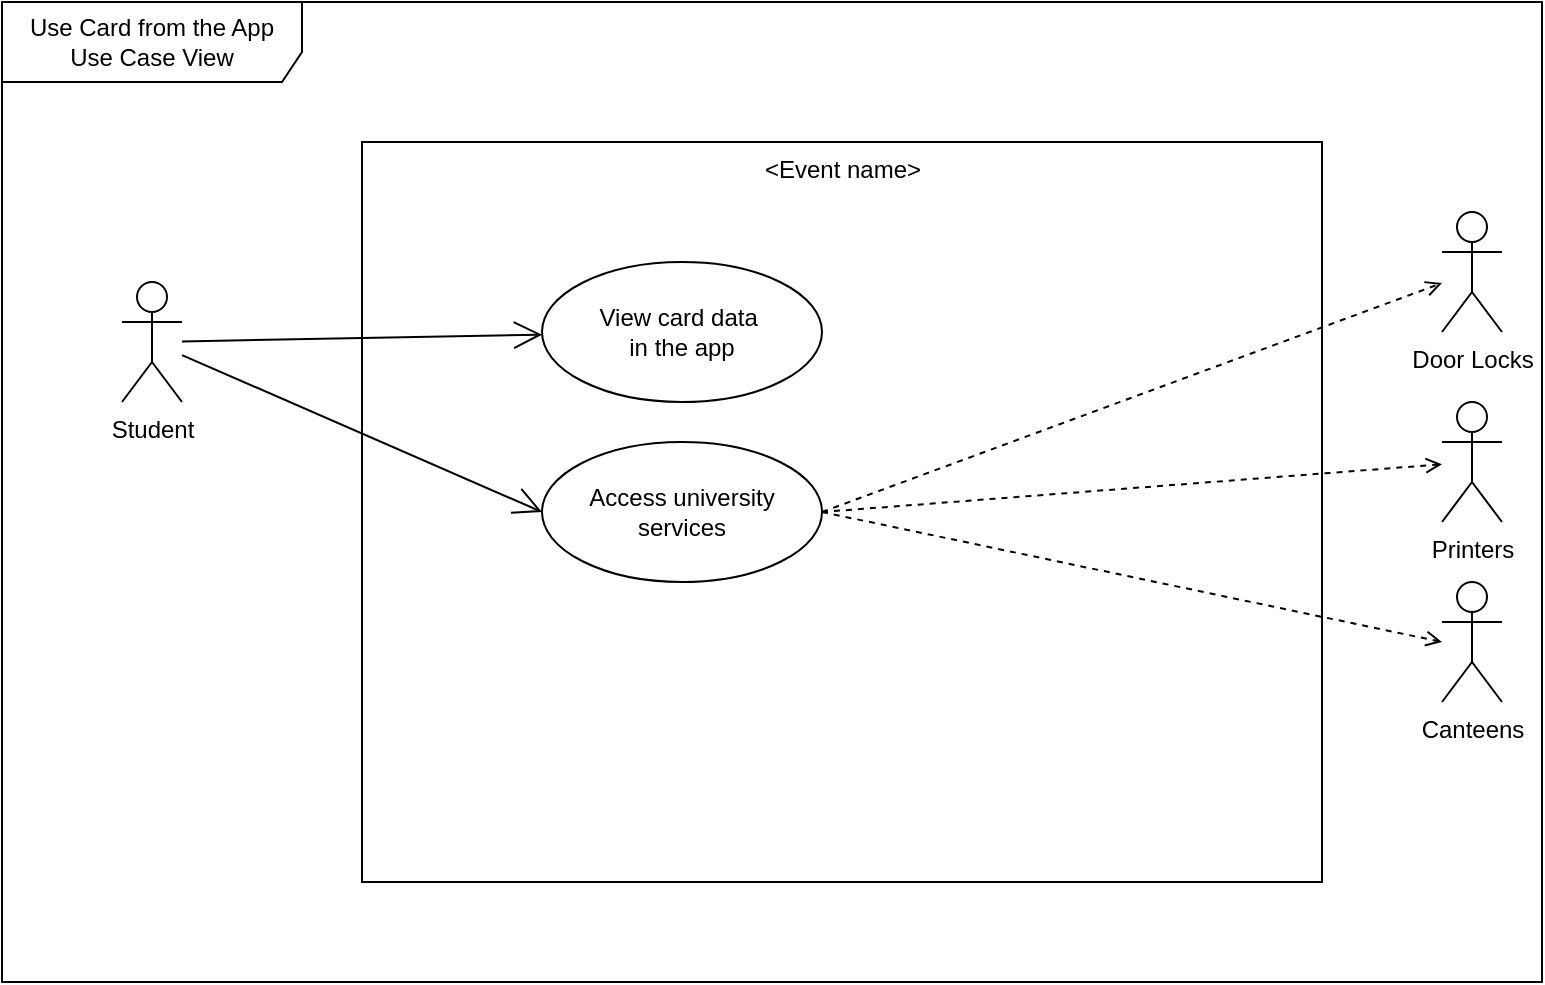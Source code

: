 <mxfile version="16.5.2" type="device"><diagram name="Page-1" id="e7e014a7-5840-1c2e-5031-d8a46d1fe8dd"><mxGraphModel dx="1422" dy="827" grid="1" gridSize="10" guides="1" tooltips="1" connect="1" arrows="1" fold="1" page="1" pageScale="1" pageWidth="1169" pageHeight="826" background="none" math="0" shadow="0"><root><mxCell id="0"/><mxCell id="1" parent="0"/><mxCell id="cancNr_CZB2pUsivO69R-43" value="Use Card from the App&lt;br&gt;Use Case View" style="shape=umlFrame;whiteSpace=wrap;html=1;width=150;height=40;" parent="1" vertex="1"><mxGeometry x="470" y="80" width="770" height="490" as="geometry"/></mxCell><mxCell id="cancNr_CZB2pUsivO69R-52" value="&amp;lt;Event name&amp;gt;" style="html=1;verticalAlign=top;" parent="1" vertex="1"><mxGeometry x="650" y="150" width="480" height="370" as="geometry"/></mxCell><mxCell id="cancNr_CZB2pUsivO69R-44" value="&lt;div&gt;Student&lt;/div&gt;" style="shape=umlActor;verticalLabelPosition=bottom;verticalAlign=top;html=1;outlineConnect=0;fillColor=rgb(255, 255, 255);strokeColor=rgb(0, 0, 0);fontColor=rgb(0, 0, 0);" parent="1" vertex="1"><mxGeometry x="530" y="220" width="30" height="60" as="geometry"/></mxCell><mxCell id="cancNr_CZB2pUsivO69R-49" value="View card data&amp;nbsp;&lt;br&gt;in the app" style="ellipse;whiteSpace=wrap;html=1;" parent="1" vertex="1"><mxGeometry x="740" y="210" width="140" height="70" as="geometry"/></mxCell><mxCell id="cancNr_CZB2pUsivO69R-53" value="Access university services" style="ellipse;whiteSpace=wrap;html=1;" parent="1" vertex="1"><mxGeometry x="740" y="300" width="140" height="70" as="geometry"/></mxCell><mxCell id="cancNr_CZB2pUsivO69R-57" value="Door Locks" style="shape=umlActor;verticalLabelPosition=bottom;verticalAlign=top;html=1;outlineConnect=0;fillColor=rgb(255, 255, 255);strokeColor=rgb(0, 0, 0);fontColor=rgb(0, 0, 0);" parent="1" vertex="1"><mxGeometry x="1190" y="185" width="30" height="60" as="geometry"/></mxCell><mxCell id="cancNr_CZB2pUsivO69R-72" value="" style="rounded=0;orthogonalLoop=1;jettySize=auto;html=1;dashed=1;startArrow=none;startFill=0;endArrow=open;endFill=0;exitX=1;exitY=0.5;exitDx=0;exitDy=0;" parent="1" source="cancNr_CZB2pUsivO69R-53" target="cancNr_CZB2pUsivO69R-57" edge="1"><mxGeometry relative="1" as="geometry"><mxPoint x="730" as="sourcePoint"/></mxGeometry></mxCell><mxCell id="cancNr_CZB2pUsivO69R-62" value="" style="endArrow=open;endFill=1;endSize=12;html=1;rounded=0;" parent="1" source="cancNr_CZB2pUsivO69R-44" target="cancNr_CZB2pUsivO69R-49" edge="1"><mxGeometry width="160" relative="1" as="geometry"><mxPoint x="650" y="460" as="sourcePoint"/><mxPoint x="810" y="460" as="targetPoint"/></mxGeometry></mxCell><mxCell id="cancNr_CZB2pUsivO69R-63" value="" style="endArrow=open;endFill=1;endSize=12;html=1;rounded=0;entryX=0;entryY=0.5;entryDx=0;entryDy=0;" parent="1" source="cancNr_CZB2pUsivO69R-44" target="cancNr_CZB2pUsivO69R-53" edge="1"><mxGeometry width="160" relative="1" as="geometry"><mxPoint x="480" y="258.585" as="sourcePoint"/><mxPoint x="661.214" y="241.489" as="targetPoint"/></mxGeometry></mxCell><mxCell id="BnyOVOs4gjo6h901q8KE-1" value="Printers" style="shape=umlActor;verticalLabelPosition=bottom;verticalAlign=top;html=1;outlineConnect=0;fillColor=rgb(255, 255, 255);strokeColor=rgb(0, 0, 0);fontColor=rgb(0, 0, 0);" parent="1" vertex="1"><mxGeometry x="1190" y="280" width="30" height="60" as="geometry"/></mxCell><mxCell id="BnyOVOs4gjo6h901q8KE-2" value="Canteens" style="shape=umlActor;verticalLabelPosition=bottom;verticalAlign=top;html=1;outlineConnect=0;fillColor=rgb(255, 255, 255);strokeColor=rgb(0, 0, 0);fontColor=rgb(0, 0, 0);" parent="1" vertex="1"><mxGeometry x="1190" y="370" width="30" height="60" as="geometry"/></mxCell><mxCell id="BnyOVOs4gjo6h901q8KE-3" value="" style="rounded=0;orthogonalLoop=1;jettySize=auto;html=1;dashed=1;startArrow=none;startFill=0;endArrow=open;endFill=0;exitX=1;exitY=0.5;exitDx=0;exitDy=0;" parent="1" source="cancNr_CZB2pUsivO69R-53" target="BnyOVOs4gjo6h901q8KE-1" edge="1"><mxGeometry relative="1" as="geometry"><mxPoint x="800" y="325" as="sourcePoint"/><mxPoint x="1310" y="270" as="targetPoint"/></mxGeometry></mxCell><mxCell id="BnyOVOs4gjo6h901q8KE-4" value="" style="rounded=0;orthogonalLoop=1;jettySize=auto;html=1;dashed=1;startArrow=none;startFill=0;endArrow=open;endFill=0;exitX=1;exitY=0.5;exitDx=0;exitDy=0;" parent="1" source="cancNr_CZB2pUsivO69R-53" edge="1"><mxGeometry relative="1" as="geometry"><mxPoint x="800" y="325" as="sourcePoint"/><mxPoint x="1190" y="400" as="targetPoint"/></mxGeometry></mxCell></root></mxGraphModel></diagram></mxfile>